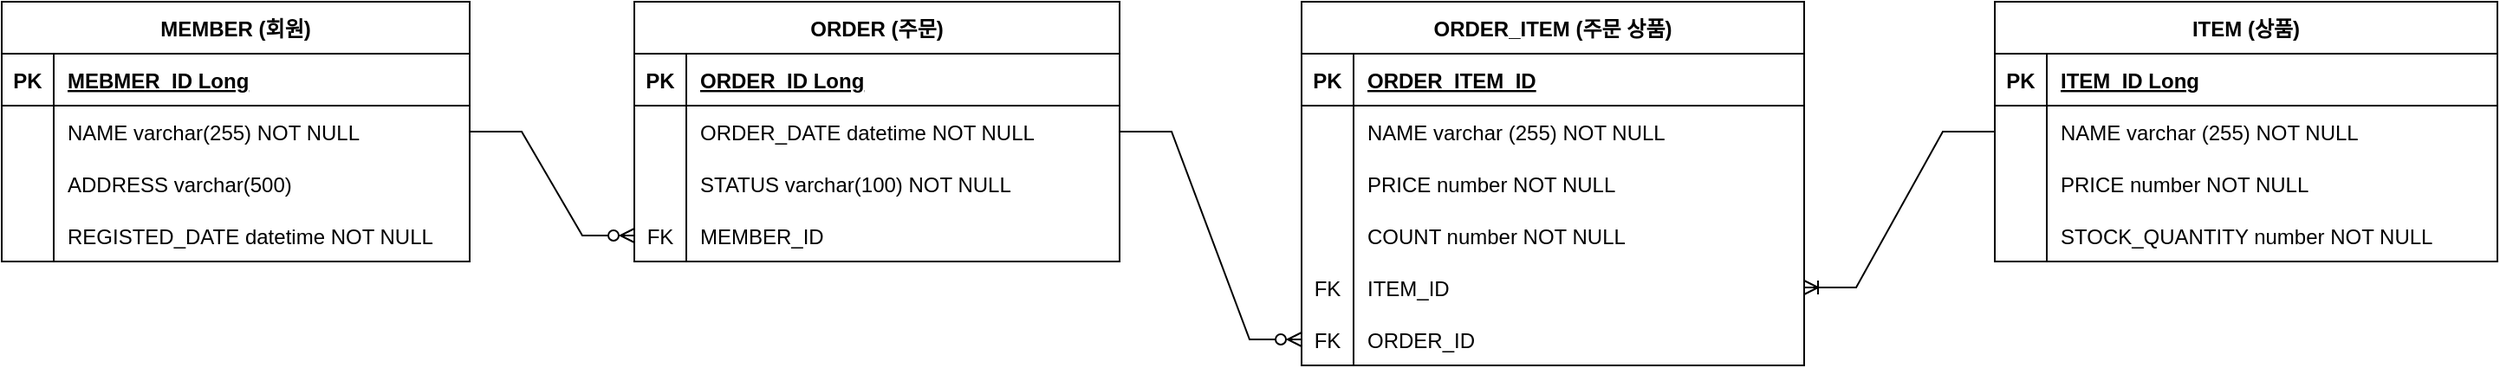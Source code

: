 <mxfile version="20.7.4" type="device"><diagram id="3YH17FI4-_r9pIo6FVps" name="페이지-1"><mxGraphModel dx="2074" dy="1204" grid="1" gridSize="10" guides="1" tooltips="1" connect="1" arrows="1" fold="1" page="1" pageScale="1" pageWidth="1169" pageHeight="827" math="0" shadow="0"><root><mxCell id="0"/><mxCell id="1" parent="0"/><mxCell id="gO3WVw8UBEBhEiNJa7-T-58" value="MEMBER (회원)" style="shape=table;startSize=30;container=1;collapsible=1;childLayout=tableLayout;fixedRows=1;rowLines=0;fontStyle=1;align=center;resizeLast=1;strokeColor=default;" vertex="1" parent="1"><mxGeometry x="90" y="309" width="270" height="150" as="geometry"/></mxCell><mxCell id="gO3WVw8UBEBhEiNJa7-T-59" value="" style="shape=tableRow;horizontal=0;startSize=0;swimlaneHead=0;swimlaneBody=0;fillColor=none;collapsible=0;dropTarget=0;points=[[0,0.5],[1,0.5]];portConstraint=eastwest;top=0;left=0;right=0;bottom=1;strokeColor=default;" vertex="1" parent="gO3WVw8UBEBhEiNJa7-T-58"><mxGeometry y="30" width="270" height="30" as="geometry"/></mxCell><mxCell id="gO3WVw8UBEBhEiNJa7-T-60" value="PK" style="shape=partialRectangle;connectable=0;fillColor=none;top=0;left=0;bottom=0;right=0;fontStyle=1;overflow=hidden;strokeColor=default;" vertex="1" parent="gO3WVw8UBEBhEiNJa7-T-59"><mxGeometry width="30" height="30" as="geometry"><mxRectangle width="30" height="30" as="alternateBounds"/></mxGeometry></mxCell><mxCell id="gO3WVw8UBEBhEiNJa7-T-61" value="MEBMER_ID Long" style="shape=partialRectangle;connectable=0;fillColor=none;top=0;left=0;bottom=0;right=0;align=left;spacingLeft=6;fontStyle=5;overflow=hidden;strokeColor=default;" vertex="1" parent="gO3WVw8UBEBhEiNJa7-T-59"><mxGeometry x="30" width="240" height="30" as="geometry"><mxRectangle width="240" height="30" as="alternateBounds"/></mxGeometry></mxCell><mxCell id="gO3WVw8UBEBhEiNJa7-T-62" value="" style="shape=tableRow;horizontal=0;startSize=0;swimlaneHead=0;swimlaneBody=0;fillColor=none;collapsible=0;dropTarget=0;points=[[0,0.5],[1,0.5]];portConstraint=eastwest;top=0;left=0;right=0;bottom=0;strokeColor=default;" vertex="1" parent="gO3WVw8UBEBhEiNJa7-T-58"><mxGeometry y="60" width="270" height="30" as="geometry"/></mxCell><mxCell id="gO3WVw8UBEBhEiNJa7-T-63" value="" style="shape=partialRectangle;connectable=0;fillColor=none;top=0;left=0;bottom=0;right=0;editable=1;overflow=hidden;strokeColor=default;" vertex="1" parent="gO3WVw8UBEBhEiNJa7-T-62"><mxGeometry width="30" height="30" as="geometry"><mxRectangle width="30" height="30" as="alternateBounds"/></mxGeometry></mxCell><mxCell id="gO3WVw8UBEBhEiNJa7-T-64" value="NAME varchar(255) NOT NULL" style="shape=partialRectangle;connectable=0;fillColor=none;top=0;left=0;bottom=0;right=0;align=left;spacingLeft=6;overflow=hidden;strokeColor=default;" vertex="1" parent="gO3WVw8UBEBhEiNJa7-T-62"><mxGeometry x="30" width="240" height="30" as="geometry"><mxRectangle width="240" height="30" as="alternateBounds"/></mxGeometry></mxCell><mxCell id="gO3WVw8UBEBhEiNJa7-T-65" value="" style="shape=tableRow;horizontal=0;startSize=0;swimlaneHead=0;swimlaneBody=0;fillColor=none;collapsible=0;dropTarget=0;points=[[0,0.5],[1,0.5]];portConstraint=eastwest;top=0;left=0;right=0;bottom=0;strokeColor=default;" vertex="1" parent="gO3WVw8UBEBhEiNJa7-T-58"><mxGeometry y="90" width="270" height="30" as="geometry"/></mxCell><mxCell id="gO3WVw8UBEBhEiNJa7-T-66" value="" style="shape=partialRectangle;connectable=0;fillColor=none;top=0;left=0;bottom=0;right=0;editable=1;overflow=hidden;strokeColor=default;" vertex="1" parent="gO3WVw8UBEBhEiNJa7-T-65"><mxGeometry width="30" height="30" as="geometry"><mxRectangle width="30" height="30" as="alternateBounds"/></mxGeometry></mxCell><mxCell id="gO3WVw8UBEBhEiNJa7-T-67" value="ADDRESS varchar(500) " style="shape=partialRectangle;connectable=0;fillColor=none;top=0;left=0;bottom=0;right=0;align=left;spacingLeft=6;overflow=hidden;strokeColor=default;" vertex="1" parent="gO3WVw8UBEBhEiNJa7-T-65"><mxGeometry x="30" width="240" height="30" as="geometry"><mxRectangle width="240" height="30" as="alternateBounds"/></mxGeometry></mxCell><mxCell id="gO3WVw8UBEBhEiNJa7-T-68" value="" style="shape=tableRow;horizontal=0;startSize=0;swimlaneHead=0;swimlaneBody=0;fillColor=none;collapsible=0;dropTarget=0;points=[[0,0.5],[1,0.5]];portConstraint=eastwest;top=0;left=0;right=0;bottom=0;strokeColor=default;" vertex="1" parent="gO3WVw8UBEBhEiNJa7-T-58"><mxGeometry y="120" width="270" height="30" as="geometry"/></mxCell><mxCell id="gO3WVw8UBEBhEiNJa7-T-69" value="" style="shape=partialRectangle;connectable=0;fillColor=none;top=0;left=0;bottom=0;right=0;editable=1;overflow=hidden;strokeColor=default;" vertex="1" parent="gO3WVw8UBEBhEiNJa7-T-68"><mxGeometry width="30" height="30" as="geometry"><mxRectangle width="30" height="30" as="alternateBounds"/></mxGeometry></mxCell><mxCell id="gO3WVw8UBEBhEiNJa7-T-70" value="REGISTED_DATE datetime NOT NULL" style="shape=partialRectangle;connectable=0;fillColor=none;top=0;left=0;bottom=0;right=0;align=left;spacingLeft=6;overflow=hidden;strokeColor=default;" vertex="1" parent="gO3WVw8UBEBhEiNJa7-T-68"><mxGeometry x="30" width="240" height="30" as="geometry"><mxRectangle width="240" height="30" as="alternateBounds"/></mxGeometry></mxCell><mxCell id="gO3WVw8UBEBhEiNJa7-T-71" value="ITEM (상품)" style="shape=table;startSize=30;container=1;collapsible=1;childLayout=tableLayout;fixedRows=1;rowLines=0;fontStyle=1;align=center;resizeLast=1;strokeColor=default;" vertex="1" parent="1"><mxGeometry x="1240" y="309" width="290" height="150" as="geometry"/></mxCell><mxCell id="gO3WVw8UBEBhEiNJa7-T-72" value="" style="shape=tableRow;horizontal=0;startSize=0;swimlaneHead=0;swimlaneBody=0;fillColor=none;collapsible=0;dropTarget=0;points=[[0,0.5],[1,0.5]];portConstraint=eastwest;top=0;left=0;right=0;bottom=1;strokeColor=default;" vertex="1" parent="gO3WVw8UBEBhEiNJa7-T-71"><mxGeometry y="30" width="290" height="30" as="geometry"/></mxCell><mxCell id="gO3WVw8UBEBhEiNJa7-T-73" value="PK" style="shape=partialRectangle;connectable=0;fillColor=none;top=0;left=0;bottom=0;right=0;fontStyle=1;overflow=hidden;strokeColor=default;" vertex="1" parent="gO3WVw8UBEBhEiNJa7-T-72"><mxGeometry width="30" height="30" as="geometry"><mxRectangle width="30" height="30" as="alternateBounds"/></mxGeometry></mxCell><mxCell id="gO3WVw8UBEBhEiNJa7-T-74" value="ITEM_ID Long" style="shape=partialRectangle;connectable=0;fillColor=none;top=0;left=0;bottom=0;right=0;align=left;spacingLeft=6;fontStyle=5;overflow=hidden;strokeColor=default;" vertex="1" parent="gO3WVw8UBEBhEiNJa7-T-72"><mxGeometry x="30" width="260" height="30" as="geometry"><mxRectangle width="260" height="30" as="alternateBounds"/></mxGeometry></mxCell><mxCell id="gO3WVw8UBEBhEiNJa7-T-75" value="" style="shape=tableRow;horizontal=0;startSize=0;swimlaneHead=0;swimlaneBody=0;fillColor=none;collapsible=0;dropTarget=0;points=[[0,0.5],[1,0.5]];portConstraint=eastwest;top=0;left=0;right=0;bottom=0;strokeColor=default;" vertex="1" parent="gO3WVw8UBEBhEiNJa7-T-71"><mxGeometry y="60" width="290" height="30" as="geometry"/></mxCell><mxCell id="gO3WVw8UBEBhEiNJa7-T-76" value="" style="shape=partialRectangle;connectable=0;fillColor=none;top=0;left=0;bottom=0;right=0;editable=1;overflow=hidden;strokeColor=default;" vertex="1" parent="gO3WVw8UBEBhEiNJa7-T-75"><mxGeometry width="30" height="30" as="geometry"><mxRectangle width="30" height="30" as="alternateBounds"/></mxGeometry></mxCell><mxCell id="gO3WVw8UBEBhEiNJa7-T-77" value="NAME varchar (255) NOT NULL" style="shape=partialRectangle;connectable=0;fillColor=none;top=0;left=0;bottom=0;right=0;align=left;spacingLeft=6;overflow=hidden;strokeColor=default;" vertex="1" parent="gO3WVw8UBEBhEiNJa7-T-75"><mxGeometry x="30" width="260" height="30" as="geometry"><mxRectangle width="260" height="30" as="alternateBounds"/></mxGeometry></mxCell><mxCell id="gO3WVw8UBEBhEiNJa7-T-78" value="" style="shape=tableRow;horizontal=0;startSize=0;swimlaneHead=0;swimlaneBody=0;fillColor=none;collapsible=0;dropTarget=0;points=[[0,0.5],[1,0.5]];portConstraint=eastwest;top=0;left=0;right=0;bottom=0;strokeColor=default;" vertex="1" parent="gO3WVw8UBEBhEiNJa7-T-71"><mxGeometry y="90" width="290" height="30" as="geometry"/></mxCell><mxCell id="gO3WVw8UBEBhEiNJa7-T-79" value="" style="shape=partialRectangle;connectable=0;fillColor=none;top=0;left=0;bottom=0;right=0;editable=1;overflow=hidden;strokeColor=default;" vertex="1" parent="gO3WVw8UBEBhEiNJa7-T-78"><mxGeometry width="30" height="30" as="geometry"><mxRectangle width="30" height="30" as="alternateBounds"/></mxGeometry></mxCell><mxCell id="gO3WVw8UBEBhEiNJa7-T-80" value="PRICE number NOT NULL" style="shape=partialRectangle;connectable=0;fillColor=none;top=0;left=0;bottom=0;right=0;align=left;spacingLeft=6;overflow=hidden;strokeColor=default;" vertex="1" parent="gO3WVw8UBEBhEiNJa7-T-78"><mxGeometry x="30" width="260" height="30" as="geometry"><mxRectangle width="260" height="30" as="alternateBounds"/></mxGeometry></mxCell><mxCell id="gO3WVw8UBEBhEiNJa7-T-81" value="" style="shape=tableRow;horizontal=0;startSize=0;swimlaneHead=0;swimlaneBody=0;fillColor=none;collapsible=0;dropTarget=0;points=[[0,0.5],[1,0.5]];portConstraint=eastwest;top=0;left=0;right=0;bottom=0;strokeColor=default;" vertex="1" parent="gO3WVw8UBEBhEiNJa7-T-71"><mxGeometry y="120" width="290" height="30" as="geometry"/></mxCell><mxCell id="gO3WVw8UBEBhEiNJa7-T-82" value="" style="shape=partialRectangle;connectable=0;fillColor=none;top=0;left=0;bottom=0;right=0;editable=1;overflow=hidden;strokeColor=default;" vertex="1" parent="gO3WVw8UBEBhEiNJa7-T-81"><mxGeometry width="30" height="30" as="geometry"><mxRectangle width="30" height="30" as="alternateBounds"/></mxGeometry></mxCell><mxCell id="gO3WVw8UBEBhEiNJa7-T-83" value="STOCK_QUANTITY number NOT NULL" style="shape=partialRectangle;connectable=0;fillColor=none;top=0;left=0;bottom=0;right=0;align=left;spacingLeft=6;overflow=hidden;strokeColor=default;" vertex="1" parent="gO3WVw8UBEBhEiNJa7-T-81"><mxGeometry x="30" width="260" height="30" as="geometry"><mxRectangle width="260" height="30" as="alternateBounds"/></mxGeometry></mxCell><mxCell id="gO3WVw8UBEBhEiNJa7-T-84" value="ORDER (주문)" style="shape=table;startSize=30;container=1;collapsible=1;childLayout=tableLayout;fixedRows=1;rowLines=0;fontStyle=1;align=center;resizeLast=1;strokeColor=default;" vertex="1" parent="1"><mxGeometry x="455" y="309" width="280" height="150" as="geometry"/></mxCell><mxCell id="gO3WVw8UBEBhEiNJa7-T-85" value="" style="shape=tableRow;horizontal=0;startSize=0;swimlaneHead=0;swimlaneBody=0;fillColor=none;collapsible=0;dropTarget=0;points=[[0,0.5],[1,0.5]];portConstraint=eastwest;top=0;left=0;right=0;bottom=1;strokeColor=default;" vertex="1" parent="gO3WVw8UBEBhEiNJa7-T-84"><mxGeometry y="30" width="280" height="30" as="geometry"/></mxCell><mxCell id="gO3WVw8UBEBhEiNJa7-T-86" value="PK" style="shape=partialRectangle;connectable=0;fillColor=none;top=0;left=0;bottom=0;right=0;fontStyle=1;overflow=hidden;strokeColor=default;" vertex="1" parent="gO3WVw8UBEBhEiNJa7-T-85"><mxGeometry width="30" height="30" as="geometry"><mxRectangle width="30" height="30" as="alternateBounds"/></mxGeometry></mxCell><mxCell id="gO3WVw8UBEBhEiNJa7-T-87" value="ORDER_ID Long" style="shape=partialRectangle;connectable=0;fillColor=none;top=0;left=0;bottom=0;right=0;align=left;spacingLeft=6;fontStyle=5;overflow=hidden;strokeColor=default;" vertex="1" parent="gO3WVw8UBEBhEiNJa7-T-85"><mxGeometry x="30" width="250" height="30" as="geometry"><mxRectangle width="250" height="30" as="alternateBounds"/></mxGeometry></mxCell><mxCell id="gO3WVw8UBEBhEiNJa7-T-88" value="" style="shape=tableRow;horizontal=0;startSize=0;swimlaneHead=0;swimlaneBody=0;fillColor=none;collapsible=0;dropTarget=0;points=[[0,0.5],[1,0.5]];portConstraint=eastwest;top=0;left=0;right=0;bottom=0;strokeColor=default;" vertex="1" parent="gO3WVw8UBEBhEiNJa7-T-84"><mxGeometry y="60" width="280" height="30" as="geometry"/></mxCell><mxCell id="gO3WVw8UBEBhEiNJa7-T-89" value="" style="shape=partialRectangle;connectable=0;fillColor=none;top=0;left=0;bottom=0;right=0;editable=1;overflow=hidden;strokeColor=default;" vertex="1" parent="gO3WVw8UBEBhEiNJa7-T-88"><mxGeometry width="30" height="30" as="geometry"><mxRectangle width="30" height="30" as="alternateBounds"/></mxGeometry></mxCell><mxCell id="gO3WVw8UBEBhEiNJa7-T-90" value="ORDER_DATE datetime NOT NULL" style="shape=partialRectangle;connectable=0;fillColor=none;top=0;left=0;bottom=0;right=0;align=left;spacingLeft=6;overflow=hidden;strokeColor=default;" vertex="1" parent="gO3WVw8UBEBhEiNJa7-T-88"><mxGeometry x="30" width="250" height="30" as="geometry"><mxRectangle width="250" height="30" as="alternateBounds"/></mxGeometry></mxCell><mxCell id="gO3WVw8UBEBhEiNJa7-T-126" value="" style="shape=tableRow;horizontal=0;startSize=0;swimlaneHead=0;swimlaneBody=0;fillColor=none;collapsible=0;dropTarget=0;points=[[0,0.5],[1,0.5]];portConstraint=eastwest;top=0;left=0;right=0;bottom=0;strokeColor=default;" vertex="1" parent="gO3WVw8UBEBhEiNJa7-T-84"><mxGeometry y="90" width="280" height="30" as="geometry"/></mxCell><mxCell id="gO3WVw8UBEBhEiNJa7-T-127" value="" style="shape=partialRectangle;connectable=0;fillColor=none;top=0;left=0;bottom=0;right=0;editable=1;overflow=hidden;strokeColor=default;" vertex="1" parent="gO3WVw8UBEBhEiNJa7-T-126"><mxGeometry width="30" height="30" as="geometry"><mxRectangle width="30" height="30" as="alternateBounds"/></mxGeometry></mxCell><mxCell id="gO3WVw8UBEBhEiNJa7-T-128" value="STATUS varchar(100) NOT NULL" style="shape=partialRectangle;connectable=0;fillColor=none;top=0;left=0;bottom=0;right=0;align=left;spacingLeft=6;overflow=hidden;strokeColor=default;" vertex="1" parent="gO3WVw8UBEBhEiNJa7-T-126"><mxGeometry x="30" width="250" height="30" as="geometry"><mxRectangle width="250" height="30" as="alternateBounds"/></mxGeometry></mxCell><mxCell id="gO3WVw8UBEBhEiNJa7-T-94" value="" style="shape=tableRow;horizontal=0;startSize=0;swimlaneHead=0;swimlaneBody=0;fillColor=none;collapsible=0;dropTarget=0;points=[[0,0.5],[1,0.5]];portConstraint=eastwest;top=0;left=0;right=0;bottom=0;strokeColor=default;" vertex="1" parent="gO3WVw8UBEBhEiNJa7-T-84"><mxGeometry y="120" width="280" height="30" as="geometry"/></mxCell><mxCell id="gO3WVw8UBEBhEiNJa7-T-95" value="FK" style="shape=partialRectangle;connectable=0;fillColor=none;top=0;left=0;bottom=0;right=0;editable=1;overflow=hidden;strokeColor=default;" vertex="1" parent="gO3WVw8UBEBhEiNJa7-T-94"><mxGeometry width="30" height="30" as="geometry"><mxRectangle width="30" height="30" as="alternateBounds"/></mxGeometry></mxCell><mxCell id="gO3WVw8UBEBhEiNJa7-T-96" value="MEMBER_ID" style="shape=partialRectangle;connectable=0;fillColor=none;top=0;left=0;bottom=0;right=0;align=left;spacingLeft=6;overflow=hidden;strokeColor=default;" vertex="1" parent="gO3WVw8UBEBhEiNJa7-T-94"><mxGeometry x="30" width="250" height="30" as="geometry"><mxRectangle width="250" height="30" as="alternateBounds"/></mxGeometry></mxCell><mxCell id="gO3WVw8UBEBhEiNJa7-T-129" value="ORDER_ITEM (주문 상품)" style="shape=table;startSize=30;container=1;collapsible=1;childLayout=tableLayout;fixedRows=1;rowLines=0;fontStyle=1;align=center;resizeLast=1;strokeColor=default;" vertex="1" parent="1"><mxGeometry x="840" y="309" width="290" height="210" as="geometry"/></mxCell><mxCell id="gO3WVw8UBEBhEiNJa7-T-130" value="" style="shape=tableRow;horizontal=0;startSize=0;swimlaneHead=0;swimlaneBody=0;fillColor=none;collapsible=0;dropTarget=0;points=[[0,0.5],[1,0.5]];portConstraint=eastwest;top=0;left=0;right=0;bottom=1;strokeColor=default;" vertex="1" parent="gO3WVw8UBEBhEiNJa7-T-129"><mxGeometry y="30" width="290" height="30" as="geometry"/></mxCell><mxCell id="gO3WVw8UBEBhEiNJa7-T-131" value="PK" style="shape=partialRectangle;connectable=0;fillColor=none;top=0;left=0;bottom=0;right=0;fontStyle=1;overflow=hidden;strokeColor=default;" vertex="1" parent="gO3WVw8UBEBhEiNJa7-T-130"><mxGeometry width="30" height="30" as="geometry"><mxRectangle width="30" height="30" as="alternateBounds"/></mxGeometry></mxCell><mxCell id="gO3WVw8UBEBhEiNJa7-T-132" value="ORDER_ITEM_ID" style="shape=partialRectangle;connectable=0;fillColor=none;top=0;left=0;bottom=0;right=0;align=left;spacingLeft=6;fontStyle=5;overflow=hidden;strokeColor=default;" vertex="1" parent="gO3WVw8UBEBhEiNJa7-T-130"><mxGeometry x="30" width="260" height="30" as="geometry"><mxRectangle width="260" height="30" as="alternateBounds"/></mxGeometry></mxCell><mxCell id="gO3WVw8UBEBhEiNJa7-T-133" value="" style="shape=tableRow;horizontal=0;startSize=0;swimlaneHead=0;swimlaneBody=0;fillColor=none;collapsible=0;dropTarget=0;points=[[0,0.5],[1,0.5]];portConstraint=eastwest;top=0;left=0;right=0;bottom=0;strokeColor=default;" vertex="1" parent="gO3WVw8UBEBhEiNJa7-T-129"><mxGeometry y="60" width="290" height="30" as="geometry"/></mxCell><mxCell id="gO3WVw8UBEBhEiNJa7-T-134" value="" style="shape=partialRectangle;connectable=0;fillColor=none;top=0;left=0;bottom=0;right=0;editable=1;overflow=hidden;strokeColor=default;" vertex="1" parent="gO3WVw8UBEBhEiNJa7-T-133"><mxGeometry width="30" height="30" as="geometry"><mxRectangle width="30" height="30" as="alternateBounds"/></mxGeometry></mxCell><mxCell id="gO3WVw8UBEBhEiNJa7-T-135" value="NAME varchar (255) NOT NULL" style="shape=partialRectangle;connectable=0;fillColor=none;top=0;left=0;bottom=0;right=0;align=left;spacingLeft=6;overflow=hidden;strokeColor=default;" vertex="1" parent="gO3WVw8UBEBhEiNJa7-T-133"><mxGeometry x="30" width="260" height="30" as="geometry"><mxRectangle width="260" height="30" as="alternateBounds"/></mxGeometry></mxCell><mxCell id="gO3WVw8UBEBhEiNJa7-T-136" value="" style="shape=tableRow;horizontal=0;startSize=0;swimlaneHead=0;swimlaneBody=0;fillColor=none;collapsible=0;dropTarget=0;points=[[0,0.5],[1,0.5]];portConstraint=eastwest;top=0;left=0;right=0;bottom=0;strokeColor=default;" vertex="1" parent="gO3WVw8UBEBhEiNJa7-T-129"><mxGeometry y="90" width="290" height="30" as="geometry"/></mxCell><mxCell id="gO3WVw8UBEBhEiNJa7-T-137" value="" style="shape=partialRectangle;connectable=0;fillColor=none;top=0;left=0;bottom=0;right=0;editable=1;overflow=hidden;strokeColor=default;" vertex="1" parent="gO3WVw8UBEBhEiNJa7-T-136"><mxGeometry width="30" height="30" as="geometry"><mxRectangle width="30" height="30" as="alternateBounds"/></mxGeometry></mxCell><mxCell id="gO3WVw8UBEBhEiNJa7-T-138" value="PRICE number NOT NULL" style="shape=partialRectangle;connectable=0;fillColor=none;top=0;left=0;bottom=0;right=0;align=left;spacingLeft=6;overflow=hidden;strokeColor=default;" vertex="1" parent="gO3WVw8UBEBhEiNJa7-T-136"><mxGeometry x="30" width="260" height="30" as="geometry"><mxRectangle width="260" height="30" as="alternateBounds"/></mxGeometry></mxCell><mxCell id="gO3WVw8UBEBhEiNJa7-T-139" value="" style="shape=tableRow;horizontal=0;startSize=0;swimlaneHead=0;swimlaneBody=0;fillColor=none;collapsible=0;dropTarget=0;points=[[0,0.5],[1,0.5]];portConstraint=eastwest;top=0;left=0;right=0;bottom=0;strokeColor=default;" vertex="1" parent="gO3WVw8UBEBhEiNJa7-T-129"><mxGeometry y="120" width="290" height="30" as="geometry"/></mxCell><mxCell id="gO3WVw8UBEBhEiNJa7-T-140" value="" style="shape=partialRectangle;connectable=0;fillColor=none;top=0;left=0;bottom=0;right=0;editable=1;overflow=hidden;strokeColor=default;" vertex="1" parent="gO3WVw8UBEBhEiNJa7-T-139"><mxGeometry width="30" height="30" as="geometry"><mxRectangle width="30" height="30" as="alternateBounds"/></mxGeometry></mxCell><mxCell id="gO3WVw8UBEBhEiNJa7-T-141" value="COUNT number NOT NULL" style="shape=partialRectangle;connectable=0;fillColor=none;top=0;left=0;bottom=0;right=0;align=left;spacingLeft=6;overflow=hidden;strokeColor=default;" vertex="1" parent="gO3WVw8UBEBhEiNJa7-T-139"><mxGeometry x="30" width="260" height="30" as="geometry"><mxRectangle width="260" height="30" as="alternateBounds"/></mxGeometry></mxCell><mxCell id="gO3WVw8UBEBhEiNJa7-T-142" value="" style="shape=tableRow;horizontal=0;startSize=0;swimlaneHead=0;swimlaneBody=0;fillColor=none;collapsible=0;dropTarget=0;points=[[0,0.5],[1,0.5]];portConstraint=eastwest;top=0;left=0;right=0;bottom=0;strokeColor=default;" vertex="1" parent="gO3WVw8UBEBhEiNJa7-T-129"><mxGeometry y="150" width="290" height="30" as="geometry"/></mxCell><mxCell id="gO3WVw8UBEBhEiNJa7-T-143" value="FK" style="shape=partialRectangle;connectable=0;fillColor=none;top=0;left=0;bottom=0;right=0;editable=1;overflow=hidden;strokeColor=default;" vertex="1" parent="gO3WVw8UBEBhEiNJa7-T-142"><mxGeometry width="30" height="30" as="geometry"><mxRectangle width="30" height="30" as="alternateBounds"/></mxGeometry></mxCell><mxCell id="gO3WVw8UBEBhEiNJa7-T-144" value="ITEM_ID" style="shape=partialRectangle;connectable=0;fillColor=none;top=0;left=0;bottom=0;right=0;align=left;spacingLeft=6;overflow=hidden;strokeColor=default;" vertex="1" parent="gO3WVw8UBEBhEiNJa7-T-142"><mxGeometry x="30" width="260" height="30" as="geometry"><mxRectangle width="260" height="30" as="alternateBounds"/></mxGeometry></mxCell><mxCell id="gO3WVw8UBEBhEiNJa7-T-145" value="" style="shape=tableRow;horizontal=0;startSize=0;swimlaneHead=0;swimlaneBody=0;fillColor=none;collapsible=0;dropTarget=0;points=[[0,0.5],[1,0.5]];portConstraint=eastwest;top=0;left=0;right=0;bottom=0;strokeColor=default;" vertex="1" parent="gO3WVw8UBEBhEiNJa7-T-129"><mxGeometry y="180" width="290" height="30" as="geometry"/></mxCell><mxCell id="gO3WVw8UBEBhEiNJa7-T-146" value="FK" style="shape=partialRectangle;connectable=0;fillColor=none;top=0;left=0;bottom=0;right=0;editable=1;overflow=hidden;strokeColor=default;" vertex="1" parent="gO3WVw8UBEBhEiNJa7-T-145"><mxGeometry width="30" height="30" as="geometry"><mxRectangle width="30" height="30" as="alternateBounds"/></mxGeometry></mxCell><mxCell id="gO3WVw8UBEBhEiNJa7-T-147" value="ORDER_ID" style="shape=partialRectangle;connectable=0;fillColor=none;top=0;left=0;bottom=0;right=0;align=left;spacingLeft=6;overflow=hidden;strokeColor=default;" vertex="1" parent="gO3WVw8UBEBhEiNJa7-T-145"><mxGeometry x="30" width="260" height="30" as="geometry"><mxRectangle width="260" height="30" as="alternateBounds"/></mxGeometry></mxCell><mxCell id="gO3WVw8UBEBhEiNJa7-T-154" value="" style="edgeStyle=entityRelationEdgeStyle;fontSize=12;html=1;endArrow=ERzeroToMany;endFill=1;rounded=0;entryX=0;entryY=0.5;entryDx=0;entryDy=0;" edge="1" parent="1" source="gO3WVw8UBEBhEiNJa7-T-58" target="gO3WVw8UBEBhEiNJa7-T-94"><mxGeometry width="100" height="100" relative="1" as="geometry"><mxPoint x="30" y="479" as="sourcePoint"/><mxPoint x="490" y="309" as="targetPoint"/></mxGeometry></mxCell><mxCell id="gO3WVw8UBEBhEiNJa7-T-155" value="" style="edgeStyle=entityRelationEdgeStyle;fontSize=12;html=1;endArrow=ERzeroToMany;endFill=1;rounded=0;" edge="1" parent="1" source="gO3WVw8UBEBhEiNJa7-T-84" target="gO3WVw8UBEBhEiNJa7-T-145"><mxGeometry width="100" height="100" relative="1" as="geometry"><mxPoint x="850" y="519" as="sourcePoint"/><mxPoint x="915" y="789" as="targetPoint"/></mxGeometry></mxCell><mxCell id="gO3WVw8UBEBhEiNJa7-T-159" value="" style="edgeStyle=entityRelationEdgeStyle;fontSize=12;html=1;endArrow=ERoneToMany;rounded=0;" edge="1" parent="1" source="gO3WVw8UBEBhEiNJa7-T-71" target="gO3WVw8UBEBhEiNJa7-T-142"><mxGeometry width="100" height="100" relative="1" as="geometry"><mxPoint x="1150" y="670" as="sourcePoint"/><mxPoint x="1250" y="570" as="targetPoint"/></mxGeometry></mxCell></root></mxGraphModel></diagram></mxfile>